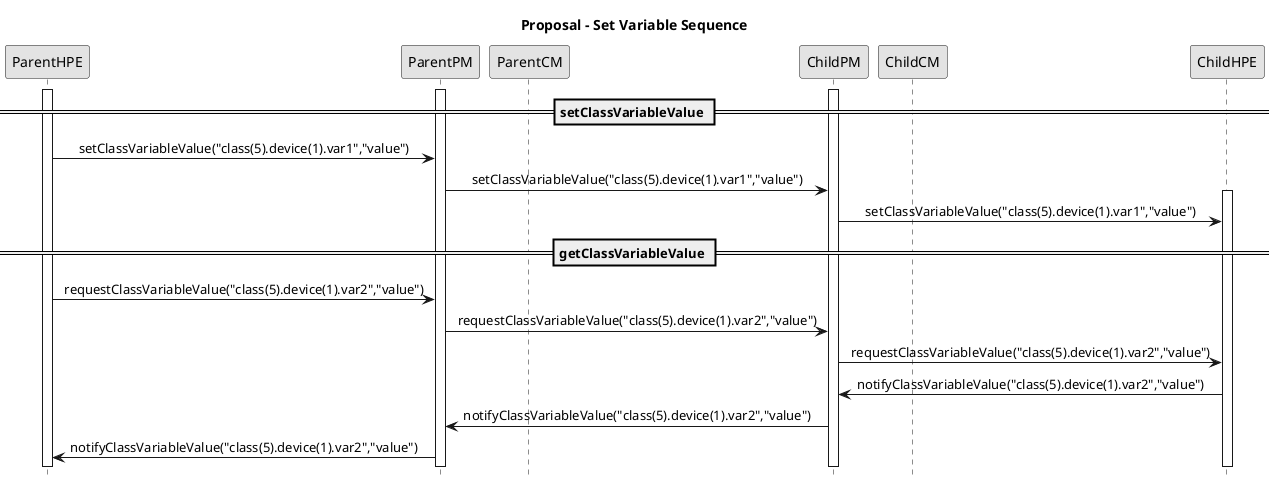 ''''''''''''''''''Begining PLANTUML params'''''''''''''''''
@startuml
hide footbox
skinparam monochrome true
skinparam sequenceMessageAlign center

participant ParentHPE
participant ParentPM
participant ParentCM
participant ChildPM
participant ChildCM
participant ChildHPE

''''''''''''''''''Proposal - Set Variable Sequence'''''''''''''''''
title Proposal - Set Variable Sequence
activate ParentHPE
activate ParentPM
activate ChildPM
== setClassVariableValue ==
ParentHPE->ParentPM: setClassVariableValue("class(5).device(1).var1","value")
ParentPM->ChildPM: setClassVariableValue("class(5).device(1).var1","value")
activate ChildHPE
ChildPM->ChildHPE: setClassVariableValue("class(5).device(1).var1","value")
== getClassVariableValue ==
ParentHPE->ParentPM: requestClassVariableValue("class(5).device(1).var2","value")
ParentPM->ChildPM: requestClassVariableValue("class(5).device(1).var2","value")
ChildPM->ChildHPE: requestClassVariableValue("class(5).device(1).var2","value")
ChildHPE->ChildPM: notifyClassVariableValue("class(5).device(1).var2","value")
ChildPM->ParentPM: notifyClassVariableValue("class(5).device(1).var2","value")
ParentPM->ParentHPE: notifyClassVariableValue("class(5).device(1).var2","value")

''''''''''''''''''Ending PLANTUML params'''''''''''''''''
@enduml